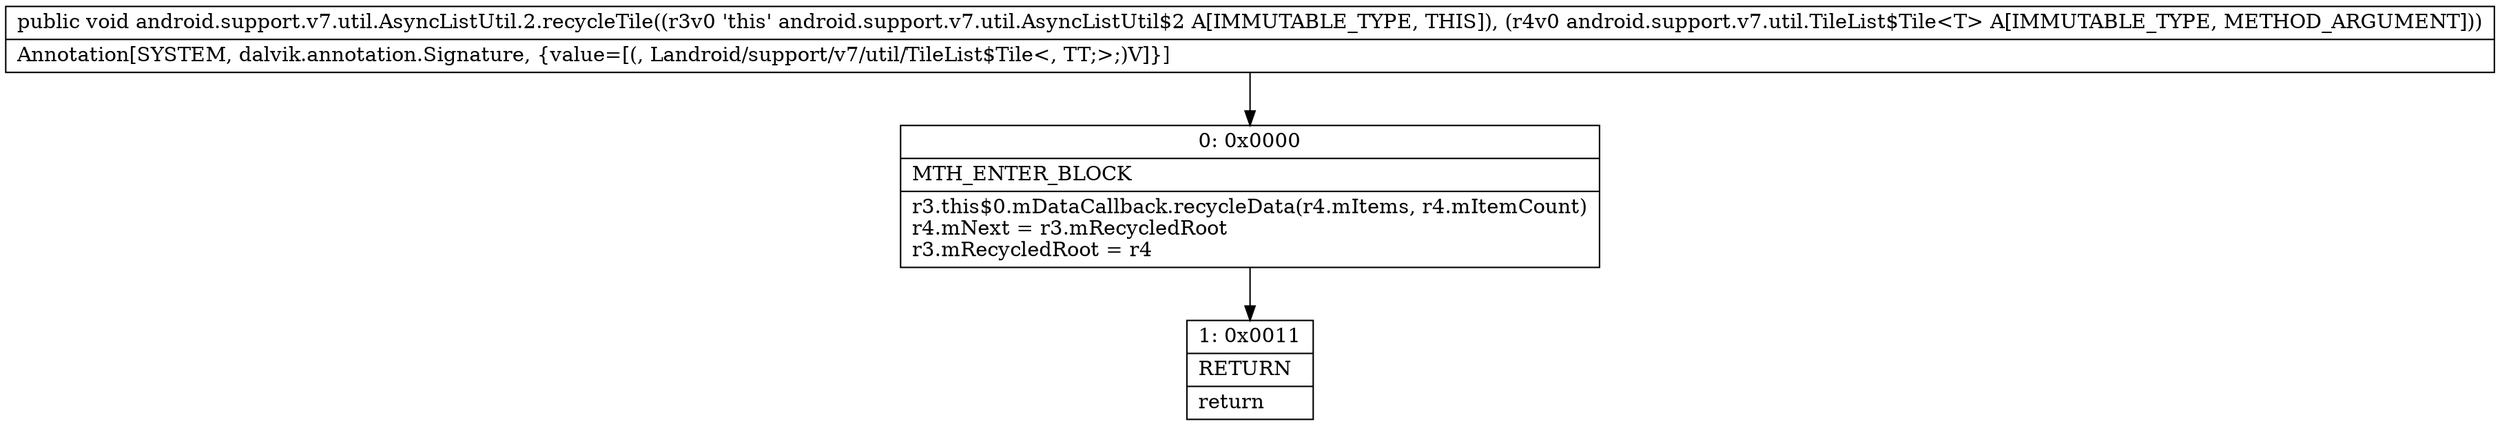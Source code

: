digraph "CFG forandroid.support.v7.util.AsyncListUtil.2.recycleTile(Landroid\/support\/v7\/util\/TileList$Tile;)V" {
Node_0 [shape=record,label="{0\:\ 0x0000|MTH_ENTER_BLOCK\l|r3.this$0.mDataCallback.recycleData(r4.mItems, r4.mItemCount)\lr4.mNext = r3.mRecycledRoot\lr3.mRecycledRoot = r4\l}"];
Node_1 [shape=record,label="{1\:\ 0x0011|RETURN\l|return\l}"];
MethodNode[shape=record,label="{public void android.support.v7.util.AsyncListUtil.2.recycleTile((r3v0 'this' android.support.v7.util.AsyncListUtil$2 A[IMMUTABLE_TYPE, THIS]), (r4v0 android.support.v7.util.TileList$Tile\<T\> A[IMMUTABLE_TYPE, METHOD_ARGUMENT]))  | Annotation[SYSTEM, dalvik.annotation.Signature, \{value=[(, Landroid\/support\/v7\/util\/TileList$Tile\<, TT;\>;)V]\}]\l}"];
MethodNode -> Node_0;
Node_0 -> Node_1;
}

